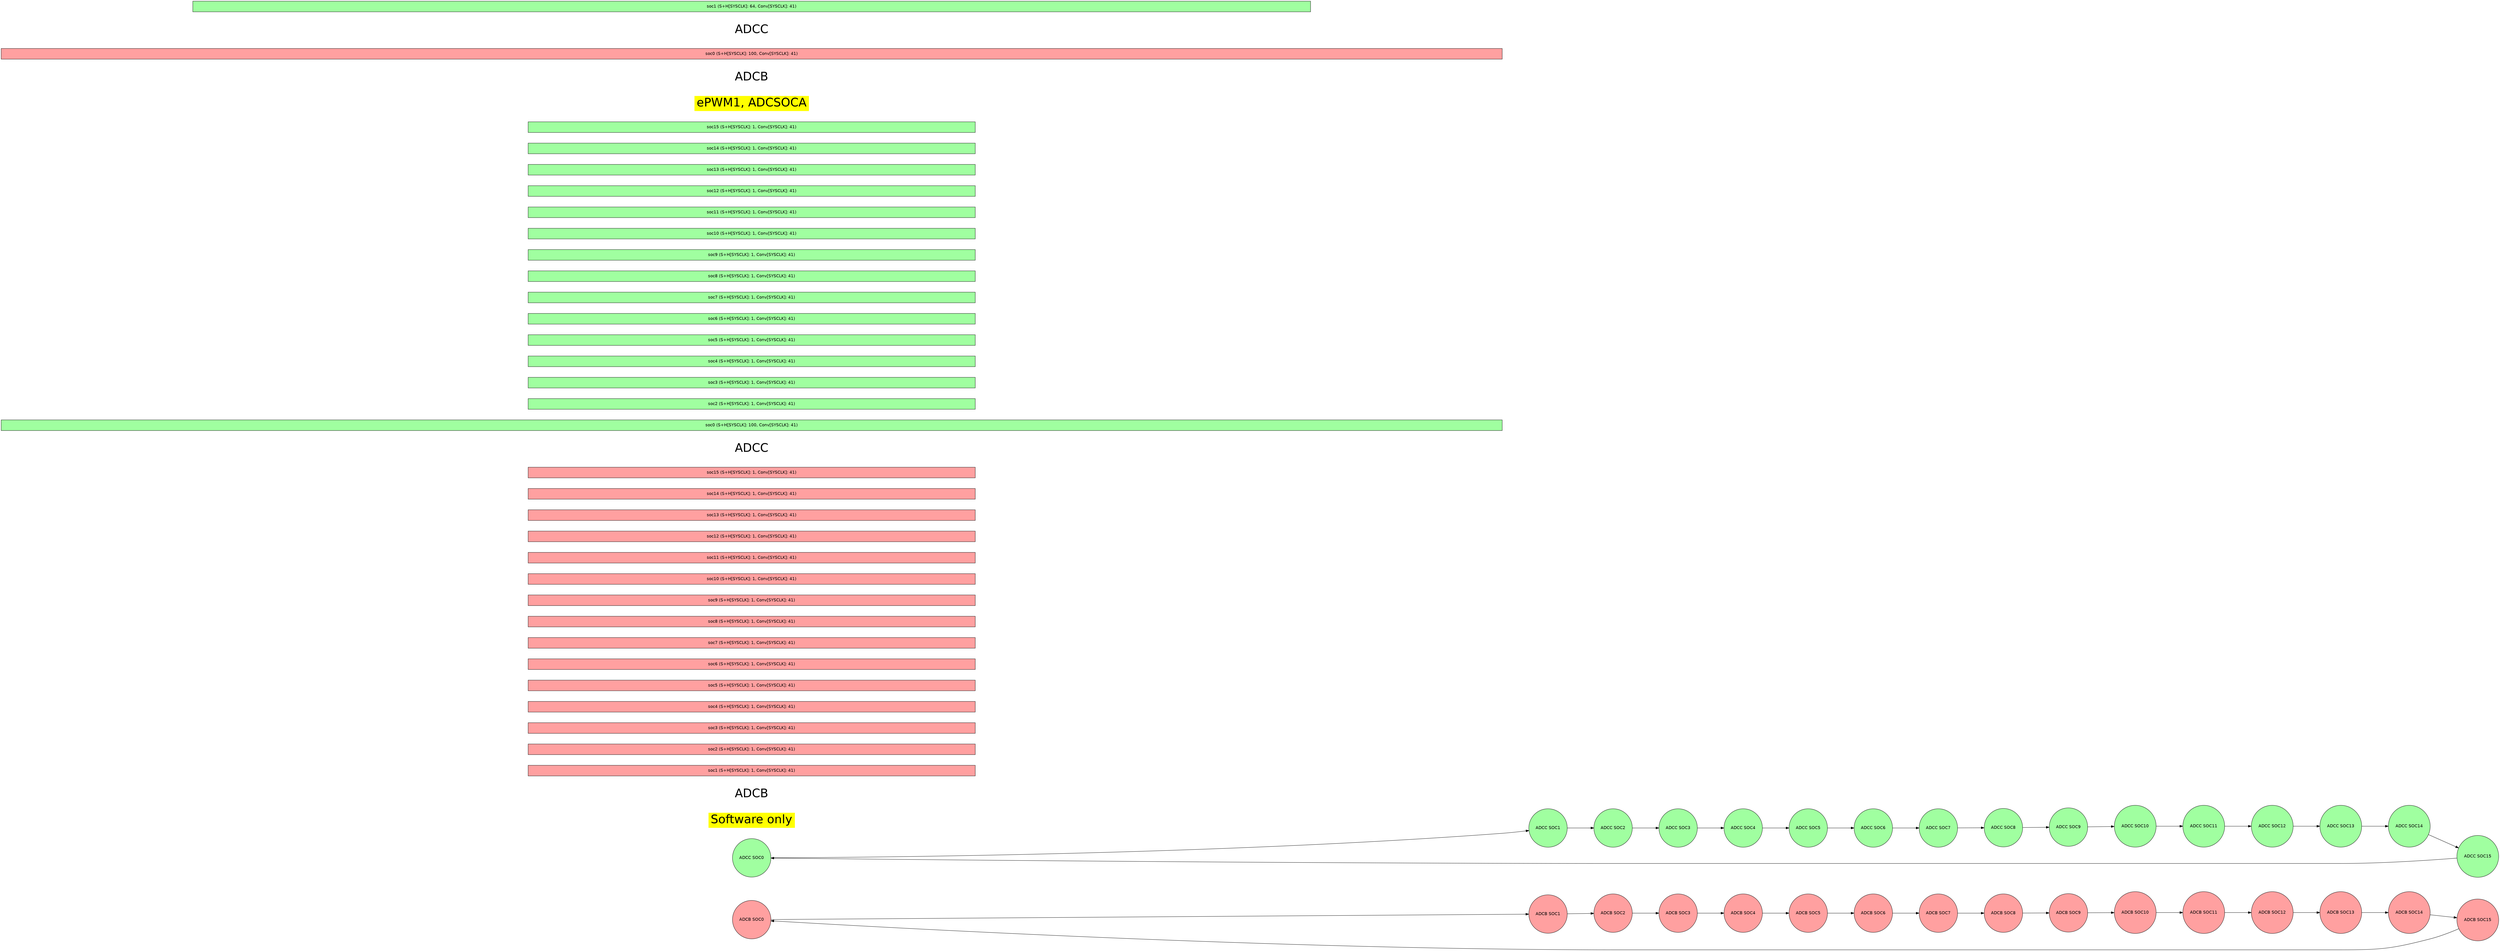 digraph {
    graph [fontname = "helvetica"];
    node  [fontname = "helvetica"];
    edge  [fontname = "helvetica"];
    graph [mclimit=50 nodesep=0.5 rankdir=LR ranksep=1.25]

    node [shape = circle style=filled];

        adcb_SOC0 [label="ADCB SOC0" fillcolor="#FFA0A0" pos="0.000,7.689!"]
        adcb_SOC1 [label="ADCB SOC1" fillcolor="#FFA0A0" pos="2.942,7.103!"]
        adcb_SOC2 [label="ADCB SOC2" fillcolor="#FFA0A0" pos="5.437,5.437!"]
        adcb_SOC3 [label="ADCB SOC3" fillcolor="#FFA0A0" pos="7.103,2.942!"]
        adcb_SOC4 [label="ADCB SOC4" fillcolor="#FFA0A0" pos="7.689,0.000!"]
        adcb_SOC5 [label="ADCB SOC5" fillcolor="#FFA0A0" pos="7.103,-2.942!"]
        adcb_SOC6 [label="ADCB SOC6" fillcolor="#FFA0A0" pos="5.437,-5.437!"]
        adcb_SOC7 [label="ADCB SOC7" fillcolor="#FFA0A0" pos="2.942,-7.103!"]
        adcb_SOC8 [label="ADCB SOC8" fillcolor="#FFA0A0" pos="0.000,-7.689!"]
        adcb_SOC9 [label="ADCB SOC9" fillcolor="#FFA0A0" pos="-2.942,-7.103!"]
        adcb_SOC10 [label="ADCB SOC10" fillcolor="#FFA0A0" pos="-5.437,-5.437!"]
        adcb_SOC11 [label="ADCB SOC11" fillcolor="#FFA0A0" pos="-7.103,-2.942!"]
        adcb_SOC12 [label="ADCB SOC12" fillcolor="#FFA0A0" pos="-7.689,-0.000!"]
        adcb_SOC13 [label="ADCB SOC13" fillcolor="#FFA0A0" pos="-7.103,2.942!"]
        adcb_SOC14 [label="ADCB SOC14" fillcolor="#FFA0A0" pos="-5.437,5.437!"]
        adcb_SOC15 [label="ADCB SOC15" fillcolor="#FFA0A0" pos="-2.942,7.103!"]
        adcb_SOC0 -> adcb_SOC1
        adcb_SOC1 -> adcb_SOC2
        adcb_SOC2 -> adcb_SOC3
        adcb_SOC3 -> adcb_SOC4
        adcb_SOC4 -> adcb_SOC5
        adcb_SOC5 -> adcb_SOC6
        adcb_SOC6 -> adcb_SOC7
        adcb_SOC7 -> adcb_SOC8
        adcb_SOC8 -> adcb_SOC9
        adcb_SOC9 -> adcb_SOC10
        adcb_SOC10 -> adcb_SOC11
        adcb_SOC11 -> adcb_SOC12
        adcb_SOC12 -> adcb_SOC13
        adcb_SOC13 -> adcb_SOC14
        adcb_SOC14 -> adcb_SOC15
        adcb_SOC15 -> adcb_SOC0
        adcc_SOC0 [label="ADCC SOC0" fillcolor="#A0FFA0" pos="0.000,-43.311!"]
        adcc_SOC1 [label="ADCC SOC1" fillcolor="#A0FFA0" pos="2.942,-43.897!"]
        adcc_SOC2 [label="ADCC SOC2" fillcolor="#A0FFA0" pos="5.437,-45.563!"]
        adcc_SOC3 [label="ADCC SOC3" fillcolor="#A0FFA0" pos="7.103,-48.058!"]
        adcc_SOC4 [label="ADCC SOC4" fillcolor="#A0FFA0" pos="7.689,-51.000!"]
        adcc_SOC5 [label="ADCC SOC5" fillcolor="#A0FFA0" pos="7.103,-53.942!"]
        adcc_SOC6 [label="ADCC SOC6" fillcolor="#A0FFA0" pos="5.437,-56.437!"]
        adcc_SOC7 [label="ADCC SOC7" fillcolor="#A0FFA0" pos="2.942,-58.103!"]
        adcc_SOC8 [label="ADCC SOC8" fillcolor="#A0FFA0" pos="0.000,-58.689!"]
        adcc_SOC9 [label="ADCC SOC9" fillcolor="#A0FFA0" pos="-2.942,-58.103!"]
        adcc_SOC10 [label="ADCC SOC10" fillcolor="#A0FFA0" pos="-5.437,-56.437!"]
        adcc_SOC11 [label="ADCC SOC11" fillcolor="#A0FFA0" pos="-7.103,-53.942!"]
        adcc_SOC12 [label="ADCC SOC12" fillcolor="#A0FFA0" pos="-7.689,-51.000!"]
        adcc_SOC13 [label="ADCC SOC13" fillcolor="#A0FFA0" pos="-7.103,-48.058!"]
        adcc_SOC14 [label="ADCC SOC14" fillcolor="#A0FFA0" pos="-5.437,-45.563!"]
        adcc_SOC15 [label="ADCC SOC15" fillcolor="#A0FFA0" pos="-2.942,-43.897!"]
        adcc_SOC0 -> adcc_SOC1
        adcc_SOC1 -> adcc_SOC2
        adcc_SOC2 -> adcc_SOC3
        adcc_SOC3 -> adcc_SOC4
        adcc_SOC4 -> adcc_SOC5
        adcc_SOC5 -> adcc_SOC6
        adcc_SOC6 -> adcc_SOC7
        adcc_SOC7 -> adcc_SOC8
        adcc_SOC8 -> adcc_SOC9
        adcc_SOC9 -> adcc_SOC10
        adcc_SOC10 -> adcc_SOC11
        adcc_SOC11 -> adcc_SOC12
        adcc_SOC12 -> adcc_SOC13
        adcc_SOC13 -> adcc_SOC14
        adcc_SOC14 -> adcc_SOC15
        adcc_SOC15 -> adcc_SOC0
    node [shape=rect style=filled];
        ADC_TRIGGER_SW_ONLY[label="Software only" fillcolor="yellow"  fontsize="40" color="white" pos="24.000,-3.000!"]
          
        adcb_ADC_TRIGGER_SW_ONLY[label="ADCB"  fontsize="40" fillcolor="white" color="white" pos="24.000,-9.000!"]
          
        adcb_ADC_TRIGGER_SW_ONLY_soc1[label="soc1 (S+H[SYSCLK]: 1, Conv[SYSCLK]: 41)" fillcolor="#FFA0A0" width="21.000" pos="37.500,-9.000!"]
          
        adcb_ADC_TRIGGER_SW_ONLY_soc2[label="soc2 (S+H[SYSCLK]: 1, Conv[SYSCLK]: 41)" fillcolor="#FFA0A0" width="21.000" pos="58.500,-9.000!"]
          
        adcb_ADC_TRIGGER_SW_ONLY_soc3[label="soc3 (S+H[SYSCLK]: 1, Conv[SYSCLK]: 41)" fillcolor="#FFA0A0" width="21.000" pos="79.500,-9.000!"]
          
        adcb_ADC_TRIGGER_SW_ONLY_soc4[label="soc4 (S+H[SYSCLK]: 1, Conv[SYSCLK]: 41)" fillcolor="#FFA0A0" width="21.000" pos="100.500,-9.000!"]
          
        adcb_ADC_TRIGGER_SW_ONLY_soc5[label="soc5 (S+H[SYSCLK]: 1, Conv[SYSCLK]: 41)" fillcolor="#FFA0A0" width="21.000" pos="121.500,-9.000!"]
          
        adcb_ADC_TRIGGER_SW_ONLY_soc6[label="soc6 (S+H[SYSCLK]: 1, Conv[SYSCLK]: 41)" fillcolor="#FFA0A0" width="21.000" pos="142.500,-9.000!"]
          
        adcb_ADC_TRIGGER_SW_ONLY_soc7[label="soc7 (S+H[SYSCLK]: 1, Conv[SYSCLK]: 41)" fillcolor="#FFA0A0" width="21.000" pos="163.500,-9.000!"]
          
        adcb_ADC_TRIGGER_SW_ONLY_soc8[label="soc8 (S+H[SYSCLK]: 1, Conv[SYSCLK]: 41)" fillcolor="#FFA0A0" width="21.000" pos="184.500,-9.000!"]
          
        adcb_ADC_TRIGGER_SW_ONLY_soc9[label="soc9 (S+H[SYSCLK]: 1, Conv[SYSCLK]: 41)" fillcolor="#FFA0A0" width="21.000" pos="205.500,-9.000!"]
          
        adcb_ADC_TRIGGER_SW_ONLY_soc10[label="soc10 (S+H[SYSCLK]: 1, Conv[SYSCLK]: 41)" fillcolor="#FFA0A0" width="21.000" pos="226.500,-9.000!"]
          
        adcb_ADC_TRIGGER_SW_ONLY_soc11[label="soc11 (S+H[SYSCLK]: 1, Conv[SYSCLK]: 41)" fillcolor="#FFA0A0" width="21.000" pos="247.500,-9.000!"]
          
        adcb_ADC_TRIGGER_SW_ONLY_soc12[label="soc12 (S+H[SYSCLK]: 1, Conv[SYSCLK]: 41)" fillcolor="#FFA0A0" width="21.000" pos="268.500,-9.000!"]
          
        adcb_ADC_TRIGGER_SW_ONLY_soc13[label="soc13 (S+H[SYSCLK]: 1, Conv[SYSCLK]: 41)" fillcolor="#FFA0A0" width="21.000" pos="289.500,-9.000!"]
          
        adcb_ADC_TRIGGER_SW_ONLY_soc14[label="soc14 (S+H[SYSCLK]: 1, Conv[SYSCLK]: 41)" fillcolor="#FFA0A0" width="21.000" pos="310.500,-9.000!"]
          
        adcb_ADC_TRIGGER_SW_ONLY_soc15[label="soc15 (S+H[SYSCLK]: 1, Conv[SYSCLK]: 41)" fillcolor="#FFA0A0" width="21.000" pos="331.500,-9.000!"]
          
        adcc_ADC_TRIGGER_SW_ONLY[label="ADCC"  fontsize="40" fillcolor="white" color="white" pos="24.000,-12.000!"]
          
        adcc_ADC_TRIGGER_SW_ONLY_soc0[label="soc0 (S+H[SYSCLK]: 100, Conv[SYSCLK]: 41)" fillcolor="#A0FFA0" width="70.500" pos="62.250,-12.000!"]
          
        adcc_ADC_TRIGGER_SW_ONLY_soc2[label="soc2 (S+H[SYSCLK]: 1, Conv[SYSCLK]: 41)" fillcolor="#A0FFA0" width="21.000" pos="108.000,-12.000!"]
          
        adcc_ADC_TRIGGER_SW_ONLY_soc3[label="soc3 (S+H[SYSCLK]: 1, Conv[SYSCLK]: 41)" fillcolor="#A0FFA0" width="21.000" pos="129.000,-12.000!"]
          
        adcc_ADC_TRIGGER_SW_ONLY_soc4[label="soc4 (S+H[SYSCLK]: 1, Conv[SYSCLK]: 41)" fillcolor="#A0FFA0" width="21.000" pos="150.000,-12.000!"]
          
        adcc_ADC_TRIGGER_SW_ONLY_soc5[label="soc5 (S+H[SYSCLK]: 1, Conv[SYSCLK]: 41)" fillcolor="#A0FFA0" width="21.000" pos="171.000,-12.000!"]
          
        adcc_ADC_TRIGGER_SW_ONLY_soc6[label="soc6 (S+H[SYSCLK]: 1, Conv[SYSCLK]: 41)" fillcolor="#A0FFA0" width="21.000" pos="192.000,-12.000!"]
          
        adcc_ADC_TRIGGER_SW_ONLY_soc7[label="soc7 (S+H[SYSCLK]: 1, Conv[SYSCLK]: 41)" fillcolor="#A0FFA0" width="21.000" pos="213.000,-12.000!"]
          
        adcc_ADC_TRIGGER_SW_ONLY_soc8[label="soc8 (S+H[SYSCLK]: 1, Conv[SYSCLK]: 41)" fillcolor="#A0FFA0" width="21.000" pos="234.000,-12.000!"]
          
        adcc_ADC_TRIGGER_SW_ONLY_soc9[label="soc9 (S+H[SYSCLK]: 1, Conv[SYSCLK]: 41)" fillcolor="#A0FFA0" width="21.000" pos="255.000,-12.000!"]
          
        adcc_ADC_TRIGGER_SW_ONLY_soc10[label="soc10 (S+H[SYSCLK]: 1, Conv[SYSCLK]: 41)" fillcolor="#A0FFA0" width="21.000" pos="276.000,-12.000!"]
          
        adcc_ADC_TRIGGER_SW_ONLY_soc11[label="soc11 (S+H[SYSCLK]: 1, Conv[SYSCLK]: 41)" fillcolor="#A0FFA0" width="21.000" pos="297.000,-12.000!"]
          
        adcc_ADC_TRIGGER_SW_ONLY_soc12[label="soc12 (S+H[SYSCLK]: 1, Conv[SYSCLK]: 41)" fillcolor="#A0FFA0" width="21.000" pos="318.000,-12.000!"]
          
        adcc_ADC_TRIGGER_SW_ONLY_soc13[label="soc13 (S+H[SYSCLK]: 1, Conv[SYSCLK]: 41)" fillcolor="#A0FFA0" width="21.000" pos="339.000,-12.000!"]
          
        adcc_ADC_TRIGGER_SW_ONLY_soc14[label="soc14 (S+H[SYSCLK]: 1, Conv[SYSCLK]: 41)" fillcolor="#A0FFA0" width="21.000" pos="360.000,-12.000!"]
          
        adcc_ADC_TRIGGER_SW_ONLY_soc15[label="soc15 (S+H[SYSCLK]: 1, Conv[SYSCLK]: 41)" fillcolor="#A0FFA0" width="21.000" pos="381.000,-12.000!"]
        ADC_TRIGGER_EPWM1_SOCA[label="ePWM1, ADCSOCA" fillcolor="yellow"  fontsize="40" color="white" pos="24.000,-15.000!"]
          
        adcb_ADC_TRIGGER_EPWM1_SOCA[label="ADCB"  fontsize="40" fillcolor="white" color="white" pos="24.000,-21.000!"]
          
        adcb_ADC_TRIGGER_EPWM1_SOCA_soc0[label="soc0 (S+H[SYSCLK]: 100, Conv[SYSCLK]: 41)" fillcolor="#FFA0A0" width="70.500" pos="62.250,-21.000!"]
          
        adcc_ADC_TRIGGER_EPWM1_SOCA[label="ADCC"  fontsize="40" fillcolor="white" color="white" pos="24.000,-24.000!"]
          
        adcc_ADC_TRIGGER_EPWM1_SOCA_soc1[label="soc1 (S+H[SYSCLK]: 64, Conv[SYSCLK]: 41)" fillcolor="#A0FFA0" width="52.500" pos="53.250,-24.000!"]
}
